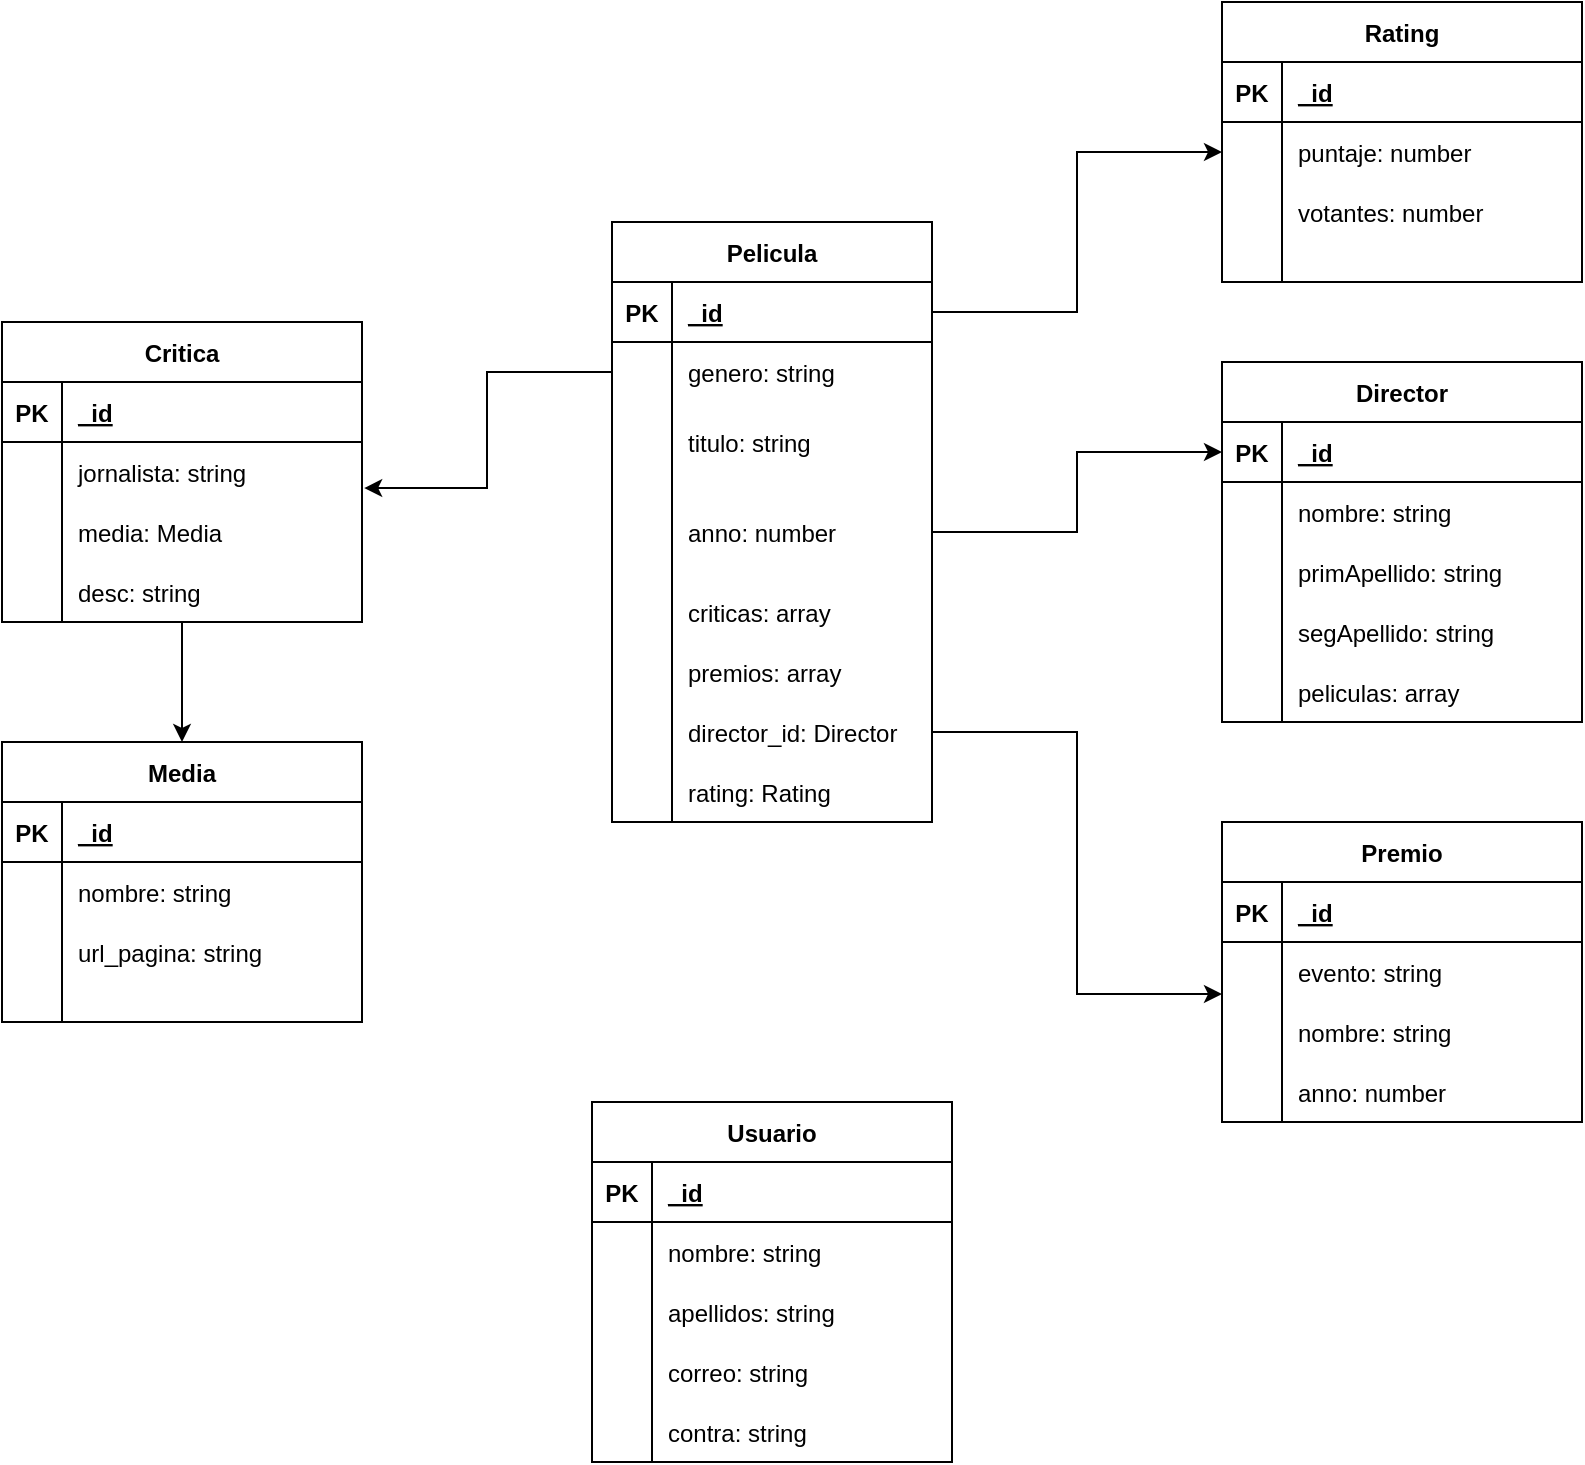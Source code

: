 <mxfile version="21.1.2" type="device">
  <diagram id="R2lEEEUBdFMjLlhIrx00" name="Page-1">
    <mxGraphModel dx="2140" dy="629" grid="1" gridSize="10" guides="1" tooltips="1" connect="1" arrows="1" fold="1" page="1" pageScale="1" pageWidth="850" pageHeight="1100" math="0" shadow="0" extFonts="Permanent Marker^https://fonts.googleapis.com/css?family=Permanent+Marker">
      <root>
        <mxCell id="0" />
        <mxCell id="1" parent="0" />
        <object label="Pelicula" id="AP4zmz3q6KJDuKp7zRCE-1">
          <mxCell style="shape=table;startSize=30;container=1;collapsible=1;childLayout=tableLayout;fixedRows=1;rowLines=0;fontStyle=1;align=center;resizeLast=1;" parent="1" vertex="1">
            <mxGeometry x="265" y="130" width="160" height="300" as="geometry" />
          </mxCell>
        </object>
        <mxCell id="AP4zmz3q6KJDuKp7zRCE-2" value="" style="shape=tableRow;horizontal=0;startSize=0;swimlaneHead=0;swimlaneBody=0;fillColor=none;collapsible=0;dropTarget=0;points=[[0,0.5],[1,0.5]];portConstraint=eastwest;top=0;left=0;right=0;bottom=1;" parent="AP4zmz3q6KJDuKp7zRCE-1" vertex="1">
          <mxGeometry y="30" width="160" height="30" as="geometry" />
        </mxCell>
        <mxCell id="AP4zmz3q6KJDuKp7zRCE-3" value="PK" style="shape=partialRectangle;connectable=0;fillColor=none;top=0;left=0;bottom=0;right=0;fontStyle=1;overflow=hidden;" parent="AP4zmz3q6KJDuKp7zRCE-2" vertex="1">
          <mxGeometry width="30" height="30" as="geometry">
            <mxRectangle width="30" height="30" as="alternateBounds" />
          </mxGeometry>
        </mxCell>
        <mxCell id="AP4zmz3q6KJDuKp7zRCE-4" value="_id" style="shape=partialRectangle;connectable=0;fillColor=none;top=0;left=0;bottom=0;right=0;align=left;spacingLeft=6;fontStyle=5;overflow=hidden;" parent="AP4zmz3q6KJDuKp7zRCE-2" vertex="1">
          <mxGeometry x="30" width="130" height="30" as="geometry">
            <mxRectangle width="130" height="30" as="alternateBounds" />
          </mxGeometry>
        </mxCell>
        <mxCell id="AP4zmz3q6KJDuKp7zRCE-5" value="" style="shape=tableRow;horizontal=0;startSize=0;swimlaneHead=0;swimlaneBody=0;fillColor=none;collapsible=0;dropTarget=0;points=[[0,0.5],[1,0.5]];portConstraint=eastwest;top=0;left=0;right=0;bottom=0;" parent="AP4zmz3q6KJDuKp7zRCE-1" vertex="1">
          <mxGeometry y="60" width="160" height="30" as="geometry" />
        </mxCell>
        <mxCell id="AP4zmz3q6KJDuKp7zRCE-6" value="" style="shape=partialRectangle;connectable=0;fillColor=none;top=0;left=0;bottom=0;right=0;editable=1;overflow=hidden;" parent="AP4zmz3q6KJDuKp7zRCE-5" vertex="1">
          <mxGeometry width="30" height="30" as="geometry">
            <mxRectangle width="30" height="30" as="alternateBounds" />
          </mxGeometry>
        </mxCell>
        <mxCell id="AP4zmz3q6KJDuKp7zRCE-7" value="genero: string" style="shape=partialRectangle;connectable=0;fillColor=none;top=0;left=0;bottom=0;right=0;align=left;spacingLeft=6;overflow=hidden;" parent="AP4zmz3q6KJDuKp7zRCE-5" vertex="1">
          <mxGeometry x="30" width="130" height="30" as="geometry">
            <mxRectangle width="130" height="30" as="alternateBounds" />
          </mxGeometry>
        </mxCell>
        <mxCell id="AP4zmz3q6KJDuKp7zRCE-8" value="" style="shape=tableRow;horizontal=0;startSize=0;swimlaneHead=0;swimlaneBody=0;fillColor=none;collapsible=0;dropTarget=0;points=[[0,0.5],[1,0.5]];portConstraint=eastwest;top=0;left=0;right=0;bottom=0;" parent="AP4zmz3q6KJDuKp7zRCE-1" vertex="1">
          <mxGeometry y="90" width="160" height="40" as="geometry" />
        </mxCell>
        <mxCell id="AP4zmz3q6KJDuKp7zRCE-9" value="" style="shape=partialRectangle;connectable=0;fillColor=none;top=0;left=0;bottom=0;right=0;editable=1;overflow=hidden;" parent="AP4zmz3q6KJDuKp7zRCE-8" vertex="1">
          <mxGeometry width="30" height="40" as="geometry">
            <mxRectangle width="30" height="40" as="alternateBounds" />
          </mxGeometry>
        </mxCell>
        <mxCell id="AP4zmz3q6KJDuKp7zRCE-10" value="titulo: string" style="shape=partialRectangle;connectable=0;fillColor=none;top=0;left=0;bottom=0;right=0;align=left;spacingLeft=6;overflow=hidden;" parent="AP4zmz3q6KJDuKp7zRCE-8" vertex="1">
          <mxGeometry x="30" width="130" height="40" as="geometry">
            <mxRectangle width="130" height="40" as="alternateBounds" />
          </mxGeometry>
        </mxCell>
        <mxCell id="AP4zmz3q6KJDuKp7zRCE-11" value="" style="shape=tableRow;horizontal=0;startSize=0;swimlaneHead=0;swimlaneBody=0;fillColor=none;collapsible=0;dropTarget=0;points=[[0,0.5],[1,0.5]];portConstraint=eastwest;top=0;left=0;right=0;bottom=0;" parent="AP4zmz3q6KJDuKp7zRCE-1" vertex="1">
          <mxGeometry y="130" width="160" height="50" as="geometry" />
        </mxCell>
        <mxCell id="AP4zmz3q6KJDuKp7zRCE-12" value="" style="shape=partialRectangle;connectable=0;fillColor=none;top=0;left=0;bottom=0;right=0;editable=1;overflow=hidden;" parent="AP4zmz3q6KJDuKp7zRCE-11" vertex="1">
          <mxGeometry width="30" height="50" as="geometry">
            <mxRectangle width="30" height="50" as="alternateBounds" />
          </mxGeometry>
        </mxCell>
        <mxCell id="AP4zmz3q6KJDuKp7zRCE-13" value="anno: number" style="shape=partialRectangle;connectable=0;fillColor=none;top=0;left=0;bottom=0;right=0;align=left;spacingLeft=6;overflow=hidden;" parent="AP4zmz3q6KJDuKp7zRCE-11" vertex="1">
          <mxGeometry x="30" width="130" height="50" as="geometry">
            <mxRectangle width="130" height="50" as="alternateBounds" />
          </mxGeometry>
        </mxCell>
        <mxCell id="AP4zmz3q6KJDuKp7zRCE-16" value="" style="shape=tableRow;horizontal=0;startSize=0;swimlaneHead=0;swimlaneBody=0;fillColor=none;collapsible=0;dropTarget=0;points=[[0,0.5],[1,0.5]];portConstraint=eastwest;top=0;left=0;right=0;bottom=0;" parent="AP4zmz3q6KJDuKp7zRCE-1" vertex="1">
          <mxGeometry y="180" width="160" height="30" as="geometry" />
        </mxCell>
        <mxCell id="AP4zmz3q6KJDuKp7zRCE-17" value="" style="shape=partialRectangle;connectable=0;fillColor=none;top=0;left=0;bottom=0;right=0;editable=1;overflow=hidden;" parent="AP4zmz3q6KJDuKp7zRCE-16" vertex="1">
          <mxGeometry width="30" height="30" as="geometry">
            <mxRectangle width="30" height="30" as="alternateBounds" />
          </mxGeometry>
        </mxCell>
        <mxCell id="AP4zmz3q6KJDuKp7zRCE-18" value="criticas: array" style="shape=partialRectangle;connectable=0;fillColor=none;top=0;left=0;bottom=0;right=0;align=left;spacingLeft=6;overflow=hidden;" parent="AP4zmz3q6KJDuKp7zRCE-16" vertex="1">
          <mxGeometry x="30" width="130" height="30" as="geometry">
            <mxRectangle width="130" height="30" as="alternateBounds" />
          </mxGeometry>
        </mxCell>
        <mxCell id="AP4zmz3q6KJDuKp7zRCE-55" value="" style="shape=tableRow;horizontal=0;startSize=0;swimlaneHead=0;swimlaneBody=0;fillColor=none;collapsible=0;dropTarget=0;points=[[0,0.5],[1,0.5]];portConstraint=eastwest;top=0;left=0;right=0;bottom=0;" parent="AP4zmz3q6KJDuKp7zRCE-1" vertex="1">
          <mxGeometry y="210" width="160" height="30" as="geometry" />
        </mxCell>
        <mxCell id="AP4zmz3q6KJDuKp7zRCE-56" value="" style="shape=partialRectangle;connectable=0;fillColor=none;top=0;left=0;bottom=0;right=0;editable=1;overflow=hidden;" parent="AP4zmz3q6KJDuKp7zRCE-55" vertex="1">
          <mxGeometry width="30" height="30" as="geometry">
            <mxRectangle width="30" height="30" as="alternateBounds" />
          </mxGeometry>
        </mxCell>
        <mxCell id="AP4zmz3q6KJDuKp7zRCE-57" value="premios: array" style="shape=partialRectangle;connectable=0;fillColor=none;top=0;left=0;bottom=0;right=0;align=left;spacingLeft=6;overflow=hidden;" parent="AP4zmz3q6KJDuKp7zRCE-55" vertex="1">
          <mxGeometry x="30" width="130" height="30" as="geometry">
            <mxRectangle width="130" height="30" as="alternateBounds" />
          </mxGeometry>
        </mxCell>
        <mxCell id="AP4zmz3q6KJDuKp7zRCE-19" value="" style="shape=tableRow;horizontal=0;startSize=0;swimlaneHead=0;swimlaneBody=0;fillColor=none;collapsible=0;dropTarget=0;points=[[0,0.5],[1,0.5]];portConstraint=eastwest;top=0;left=0;right=0;bottom=0;" parent="AP4zmz3q6KJDuKp7zRCE-1" vertex="1">
          <mxGeometry y="240" width="160" height="30" as="geometry" />
        </mxCell>
        <mxCell id="AP4zmz3q6KJDuKp7zRCE-20" value="" style="shape=partialRectangle;connectable=0;fillColor=none;top=0;left=0;bottom=0;right=0;editable=1;overflow=hidden;" parent="AP4zmz3q6KJDuKp7zRCE-19" vertex="1">
          <mxGeometry width="30" height="30" as="geometry">
            <mxRectangle width="30" height="30" as="alternateBounds" />
          </mxGeometry>
        </mxCell>
        <mxCell id="AP4zmz3q6KJDuKp7zRCE-21" value="director_id: Director" style="shape=partialRectangle;connectable=0;fillColor=none;top=0;left=0;bottom=0;right=0;align=left;spacingLeft=6;overflow=hidden;" parent="AP4zmz3q6KJDuKp7zRCE-19" vertex="1">
          <mxGeometry x="30" width="130" height="30" as="geometry">
            <mxRectangle width="130" height="30" as="alternateBounds" />
          </mxGeometry>
        </mxCell>
        <mxCell id="AP4zmz3q6KJDuKp7zRCE-22" value="" style="shape=tableRow;horizontal=0;startSize=0;swimlaneHead=0;swimlaneBody=0;fillColor=none;collapsible=0;dropTarget=0;points=[[0,0.5],[1,0.5]];portConstraint=eastwest;top=0;left=0;right=0;bottom=0;" parent="AP4zmz3q6KJDuKp7zRCE-1" vertex="1">
          <mxGeometry y="270" width="160" height="30" as="geometry" />
        </mxCell>
        <mxCell id="AP4zmz3q6KJDuKp7zRCE-23" value="" style="shape=partialRectangle;connectable=0;fillColor=none;top=0;left=0;bottom=0;right=0;editable=1;overflow=hidden;" parent="AP4zmz3q6KJDuKp7zRCE-22" vertex="1">
          <mxGeometry width="30" height="30" as="geometry">
            <mxRectangle width="30" height="30" as="alternateBounds" />
          </mxGeometry>
        </mxCell>
        <mxCell id="AP4zmz3q6KJDuKp7zRCE-24" value="rating: Rating" style="shape=partialRectangle;connectable=0;fillColor=none;top=0;left=0;bottom=0;right=0;align=left;spacingLeft=6;overflow=hidden;" parent="AP4zmz3q6KJDuKp7zRCE-22" vertex="1">
          <mxGeometry x="30" width="130" height="30" as="geometry">
            <mxRectangle width="130" height="30" as="alternateBounds" />
          </mxGeometry>
        </mxCell>
        <mxCell id="AP4zmz3q6KJDuKp7zRCE-25" value="Director" style="shape=table;startSize=30;container=1;collapsible=1;childLayout=tableLayout;fixedRows=1;rowLines=0;fontStyle=1;align=center;resizeLast=1;" parent="1" vertex="1">
          <mxGeometry x="570" y="200" width="180" height="180" as="geometry" />
        </mxCell>
        <mxCell id="AP4zmz3q6KJDuKp7zRCE-26" value="" style="shape=tableRow;horizontal=0;startSize=0;swimlaneHead=0;swimlaneBody=0;fillColor=none;collapsible=0;dropTarget=0;points=[[0,0.5],[1,0.5]];portConstraint=eastwest;top=0;left=0;right=0;bottom=1;" parent="AP4zmz3q6KJDuKp7zRCE-25" vertex="1">
          <mxGeometry y="30" width="180" height="30" as="geometry" />
        </mxCell>
        <mxCell id="AP4zmz3q6KJDuKp7zRCE-27" value="PK" style="shape=partialRectangle;connectable=0;fillColor=none;top=0;left=0;bottom=0;right=0;fontStyle=1;overflow=hidden;" parent="AP4zmz3q6KJDuKp7zRCE-26" vertex="1">
          <mxGeometry width="30" height="30" as="geometry">
            <mxRectangle width="30" height="30" as="alternateBounds" />
          </mxGeometry>
        </mxCell>
        <mxCell id="AP4zmz3q6KJDuKp7zRCE-28" value="_id" style="shape=partialRectangle;connectable=0;fillColor=none;top=0;left=0;bottom=0;right=0;align=left;spacingLeft=6;fontStyle=5;overflow=hidden;" parent="AP4zmz3q6KJDuKp7zRCE-26" vertex="1">
          <mxGeometry x="30" width="150" height="30" as="geometry">
            <mxRectangle width="150" height="30" as="alternateBounds" />
          </mxGeometry>
        </mxCell>
        <mxCell id="AP4zmz3q6KJDuKp7zRCE-29" value="" style="shape=tableRow;horizontal=0;startSize=0;swimlaneHead=0;swimlaneBody=0;fillColor=none;collapsible=0;dropTarget=0;points=[[0,0.5],[1,0.5]];portConstraint=eastwest;top=0;left=0;right=0;bottom=0;" parent="AP4zmz3q6KJDuKp7zRCE-25" vertex="1">
          <mxGeometry y="60" width="180" height="30" as="geometry" />
        </mxCell>
        <mxCell id="AP4zmz3q6KJDuKp7zRCE-30" value="" style="shape=partialRectangle;connectable=0;fillColor=none;top=0;left=0;bottom=0;right=0;editable=1;overflow=hidden;" parent="AP4zmz3q6KJDuKp7zRCE-29" vertex="1">
          <mxGeometry width="30" height="30" as="geometry">
            <mxRectangle width="30" height="30" as="alternateBounds" />
          </mxGeometry>
        </mxCell>
        <mxCell id="AP4zmz3q6KJDuKp7zRCE-31" value="nombre: string" style="shape=partialRectangle;connectable=0;fillColor=none;top=0;left=0;bottom=0;right=0;align=left;spacingLeft=6;overflow=hidden;" parent="AP4zmz3q6KJDuKp7zRCE-29" vertex="1">
          <mxGeometry x="30" width="150" height="30" as="geometry">
            <mxRectangle width="150" height="30" as="alternateBounds" />
          </mxGeometry>
        </mxCell>
        <mxCell id="AP4zmz3q6KJDuKp7zRCE-32" value="" style="shape=tableRow;horizontal=0;startSize=0;swimlaneHead=0;swimlaneBody=0;fillColor=none;collapsible=0;dropTarget=0;points=[[0,0.5],[1,0.5]];portConstraint=eastwest;top=0;left=0;right=0;bottom=0;" parent="AP4zmz3q6KJDuKp7zRCE-25" vertex="1">
          <mxGeometry y="90" width="180" height="30" as="geometry" />
        </mxCell>
        <mxCell id="AP4zmz3q6KJDuKp7zRCE-33" value="" style="shape=partialRectangle;connectable=0;fillColor=none;top=0;left=0;bottom=0;right=0;editable=1;overflow=hidden;" parent="AP4zmz3q6KJDuKp7zRCE-32" vertex="1">
          <mxGeometry width="30" height="30" as="geometry">
            <mxRectangle width="30" height="30" as="alternateBounds" />
          </mxGeometry>
        </mxCell>
        <mxCell id="AP4zmz3q6KJDuKp7zRCE-34" value="primApellido: string" style="shape=partialRectangle;connectable=0;fillColor=none;top=0;left=0;bottom=0;right=0;align=left;spacingLeft=6;overflow=hidden;" parent="AP4zmz3q6KJDuKp7zRCE-32" vertex="1">
          <mxGeometry x="30" width="150" height="30" as="geometry">
            <mxRectangle width="150" height="30" as="alternateBounds" />
          </mxGeometry>
        </mxCell>
        <mxCell id="AP4zmz3q6KJDuKp7zRCE-35" value="" style="shape=tableRow;horizontal=0;startSize=0;swimlaneHead=0;swimlaneBody=0;fillColor=none;collapsible=0;dropTarget=0;points=[[0,0.5],[1,0.5]];portConstraint=eastwest;top=0;left=0;right=0;bottom=0;" parent="AP4zmz3q6KJDuKp7zRCE-25" vertex="1">
          <mxGeometry y="120" width="180" height="30" as="geometry" />
        </mxCell>
        <mxCell id="AP4zmz3q6KJDuKp7zRCE-36" value="" style="shape=partialRectangle;connectable=0;fillColor=none;top=0;left=0;bottom=0;right=0;editable=1;overflow=hidden;" parent="AP4zmz3q6KJDuKp7zRCE-35" vertex="1">
          <mxGeometry width="30" height="30" as="geometry">
            <mxRectangle width="30" height="30" as="alternateBounds" />
          </mxGeometry>
        </mxCell>
        <mxCell id="AP4zmz3q6KJDuKp7zRCE-37" value="segApellido: string" style="shape=partialRectangle;connectable=0;fillColor=none;top=0;left=0;bottom=0;right=0;align=left;spacingLeft=6;overflow=hidden;" parent="AP4zmz3q6KJDuKp7zRCE-35" vertex="1">
          <mxGeometry x="30" width="150" height="30" as="geometry">
            <mxRectangle width="150" height="30" as="alternateBounds" />
          </mxGeometry>
        </mxCell>
        <mxCell id="AP4zmz3q6KJDuKp7zRCE-38" value="" style="shape=tableRow;horizontal=0;startSize=0;swimlaneHead=0;swimlaneBody=0;fillColor=none;collapsible=0;dropTarget=0;points=[[0,0.5],[1,0.5]];portConstraint=eastwest;top=0;left=0;right=0;bottom=0;" parent="AP4zmz3q6KJDuKp7zRCE-25" vertex="1">
          <mxGeometry y="150" width="180" height="30" as="geometry" />
        </mxCell>
        <mxCell id="AP4zmz3q6KJDuKp7zRCE-39" value="" style="shape=partialRectangle;connectable=0;fillColor=none;top=0;left=0;bottom=0;right=0;editable=1;overflow=hidden;" parent="AP4zmz3q6KJDuKp7zRCE-38" vertex="1">
          <mxGeometry width="30" height="30" as="geometry">
            <mxRectangle width="30" height="30" as="alternateBounds" />
          </mxGeometry>
        </mxCell>
        <mxCell id="AP4zmz3q6KJDuKp7zRCE-40" value="peliculas: array" style="shape=partialRectangle;connectable=0;fillColor=none;top=0;left=0;bottom=0;right=0;align=left;spacingLeft=6;overflow=hidden;" parent="AP4zmz3q6KJDuKp7zRCE-38" vertex="1">
          <mxGeometry x="30" width="150" height="30" as="geometry">
            <mxRectangle width="150" height="30" as="alternateBounds" />
          </mxGeometry>
        </mxCell>
        <mxCell id="AP4zmz3q6KJDuKp7zRCE-42" value="Premio" style="shape=table;startSize=30;container=1;collapsible=1;childLayout=tableLayout;fixedRows=1;rowLines=0;fontStyle=1;align=center;resizeLast=1;" parent="1" vertex="1">
          <mxGeometry x="570" y="430" width="180" height="150" as="geometry" />
        </mxCell>
        <mxCell id="AP4zmz3q6KJDuKp7zRCE-43" value="" style="shape=tableRow;horizontal=0;startSize=0;swimlaneHead=0;swimlaneBody=0;fillColor=none;collapsible=0;dropTarget=0;points=[[0,0.5],[1,0.5]];portConstraint=eastwest;top=0;left=0;right=0;bottom=1;" parent="AP4zmz3q6KJDuKp7zRCE-42" vertex="1">
          <mxGeometry y="30" width="180" height="30" as="geometry" />
        </mxCell>
        <mxCell id="AP4zmz3q6KJDuKp7zRCE-44" value="PK" style="shape=partialRectangle;connectable=0;fillColor=none;top=0;left=0;bottom=0;right=0;fontStyle=1;overflow=hidden;" parent="AP4zmz3q6KJDuKp7zRCE-43" vertex="1">
          <mxGeometry width="30" height="30" as="geometry">
            <mxRectangle width="30" height="30" as="alternateBounds" />
          </mxGeometry>
        </mxCell>
        <mxCell id="AP4zmz3q6KJDuKp7zRCE-45" value="_id" style="shape=partialRectangle;connectable=0;fillColor=none;top=0;left=0;bottom=0;right=0;align=left;spacingLeft=6;fontStyle=5;overflow=hidden;" parent="AP4zmz3q6KJDuKp7zRCE-43" vertex="1">
          <mxGeometry x="30" width="150" height="30" as="geometry">
            <mxRectangle width="150" height="30" as="alternateBounds" />
          </mxGeometry>
        </mxCell>
        <mxCell id="AP4zmz3q6KJDuKp7zRCE-46" value="" style="shape=tableRow;horizontal=0;startSize=0;swimlaneHead=0;swimlaneBody=0;fillColor=none;collapsible=0;dropTarget=0;points=[[0,0.5],[1,0.5]];portConstraint=eastwest;top=0;left=0;right=0;bottom=0;" parent="AP4zmz3q6KJDuKp7zRCE-42" vertex="1">
          <mxGeometry y="60" width="180" height="30" as="geometry" />
        </mxCell>
        <mxCell id="AP4zmz3q6KJDuKp7zRCE-47" value="" style="shape=partialRectangle;connectable=0;fillColor=none;top=0;left=0;bottom=0;right=0;editable=1;overflow=hidden;" parent="AP4zmz3q6KJDuKp7zRCE-46" vertex="1">
          <mxGeometry width="30" height="30" as="geometry">
            <mxRectangle width="30" height="30" as="alternateBounds" />
          </mxGeometry>
        </mxCell>
        <mxCell id="AP4zmz3q6KJDuKp7zRCE-48" value="evento: string" style="shape=partialRectangle;connectable=0;fillColor=none;top=0;left=0;bottom=0;right=0;align=left;spacingLeft=6;overflow=hidden;" parent="AP4zmz3q6KJDuKp7zRCE-46" vertex="1">
          <mxGeometry x="30" width="150" height="30" as="geometry">
            <mxRectangle width="150" height="30" as="alternateBounds" />
          </mxGeometry>
        </mxCell>
        <mxCell id="AP4zmz3q6KJDuKp7zRCE-49" value="" style="shape=tableRow;horizontal=0;startSize=0;swimlaneHead=0;swimlaneBody=0;fillColor=none;collapsible=0;dropTarget=0;points=[[0,0.5],[1,0.5]];portConstraint=eastwest;top=0;left=0;right=0;bottom=0;" parent="AP4zmz3q6KJDuKp7zRCE-42" vertex="1">
          <mxGeometry y="90" width="180" height="30" as="geometry" />
        </mxCell>
        <mxCell id="AP4zmz3q6KJDuKp7zRCE-50" value="" style="shape=partialRectangle;connectable=0;fillColor=none;top=0;left=0;bottom=0;right=0;editable=1;overflow=hidden;" parent="AP4zmz3q6KJDuKp7zRCE-49" vertex="1">
          <mxGeometry width="30" height="30" as="geometry">
            <mxRectangle width="30" height="30" as="alternateBounds" />
          </mxGeometry>
        </mxCell>
        <mxCell id="AP4zmz3q6KJDuKp7zRCE-51" value="nombre: string" style="shape=partialRectangle;connectable=0;fillColor=none;top=0;left=0;bottom=0;right=0;align=left;spacingLeft=6;overflow=hidden;" parent="AP4zmz3q6KJDuKp7zRCE-49" vertex="1">
          <mxGeometry x="30" width="150" height="30" as="geometry">
            <mxRectangle width="150" height="30" as="alternateBounds" />
          </mxGeometry>
        </mxCell>
        <mxCell id="AP4zmz3q6KJDuKp7zRCE-52" value="" style="shape=tableRow;horizontal=0;startSize=0;swimlaneHead=0;swimlaneBody=0;fillColor=none;collapsible=0;dropTarget=0;points=[[0,0.5],[1,0.5]];portConstraint=eastwest;top=0;left=0;right=0;bottom=0;" parent="AP4zmz3q6KJDuKp7zRCE-42" vertex="1">
          <mxGeometry y="120" width="180" height="30" as="geometry" />
        </mxCell>
        <mxCell id="AP4zmz3q6KJDuKp7zRCE-53" value="" style="shape=partialRectangle;connectable=0;fillColor=none;top=0;left=0;bottom=0;right=0;editable=1;overflow=hidden;" parent="AP4zmz3q6KJDuKp7zRCE-52" vertex="1">
          <mxGeometry width="30" height="30" as="geometry">
            <mxRectangle width="30" height="30" as="alternateBounds" />
          </mxGeometry>
        </mxCell>
        <mxCell id="AP4zmz3q6KJDuKp7zRCE-54" value="anno: number" style="shape=partialRectangle;connectable=0;fillColor=none;top=0;left=0;bottom=0;right=0;align=left;spacingLeft=6;overflow=hidden;" parent="AP4zmz3q6KJDuKp7zRCE-52" vertex="1">
          <mxGeometry x="30" width="150" height="30" as="geometry">
            <mxRectangle width="150" height="30" as="alternateBounds" />
          </mxGeometry>
        </mxCell>
        <mxCell id="AP4zmz3q6KJDuKp7zRCE-58" value="Rating" style="shape=table;startSize=30;container=1;collapsible=1;childLayout=tableLayout;fixedRows=1;rowLines=0;fontStyle=1;align=center;resizeLast=1;" parent="1" vertex="1">
          <mxGeometry x="570" y="20" width="180" height="140" as="geometry" />
        </mxCell>
        <mxCell id="AP4zmz3q6KJDuKp7zRCE-59" value="" style="shape=tableRow;horizontal=0;startSize=0;swimlaneHead=0;swimlaneBody=0;fillColor=none;collapsible=0;dropTarget=0;points=[[0,0.5],[1,0.5]];portConstraint=eastwest;top=0;left=0;right=0;bottom=1;" parent="AP4zmz3q6KJDuKp7zRCE-58" vertex="1">
          <mxGeometry y="30" width="180" height="30" as="geometry" />
        </mxCell>
        <mxCell id="AP4zmz3q6KJDuKp7zRCE-60" value="PK" style="shape=partialRectangle;connectable=0;fillColor=none;top=0;left=0;bottom=0;right=0;fontStyle=1;overflow=hidden;" parent="AP4zmz3q6KJDuKp7zRCE-59" vertex="1">
          <mxGeometry width="30" height="30" as="geometry">
            <mxRectangle width="30" height="30" as="alternateBounds" />
          </mxGeometry>
        </mxCell>
        <mxCell id="AP4zmz3q6KJDuKp7zRCE-61" value="_id" style="shape=partialRectangle;connectable=0;fillColor=none;top=0;left=0;bottom=0;right=0;align=left;spacingLeft=6;fontStyle=5;overflow=hidden;" parent="AP4zmz3q6KJDuKp7zRCE-59" vertex="1">
          <mxGeometry x="30" width="150" height="30" as="geometry">
            <mxRectangle width="150" height="30" as="alternateBounds" />
          </mxGeometry>
        </mxCell>
        <mxCell id="AP4zmz3q6KJDuKp7zRCE-62" value="" style="shape=tableRow;horizontal=0;startSize=0;swimlaneHead=0;swimlaneBody=0;fillColor=none;collapsible=0;dropTarget=0;points=[[0,0.5],[1,0.5]];portConstraint=eastwest;top=0;left=0;right=0;bottom=0;" parent="AP4zmz3q6KJDuKp7zRCE-58" vertex="1">
          <mxGeometry y="60" width="180" height="30" as="geometry" />
        </mxCell>
        <mxCell id="AP4zmz3q6KJDuKp7zRCE-63" value="" style="shape=partialRectangle;connectable=0;fillColor=none;top=0;left=0;bottom=0;right=0;editable=1;overflow=hidden;" parent="AP4zmz3q6KJDuKp7zRCE-62" vertex="1">
          <mxGeometry width="30" height="30" as="geometry">
            <mxRectangle width="30" height="30" as="alternateBounds" />
          </mxGeometry>
        </mxCell>
        <mxCell id="AP4zmz3q6KJDuKp7zRCE-64" value="puntaje: number" style="shape=partialRectangle;connectable=0;fillColor=none;top=0;left=0;bottom=0;right=0;align=left;spacingLeft=6;overflow=hidden;" parent="AP4zmz3q6KJDuKp7zRCE-62" vertex="1">
          <mxGeometry x="30" width="150" height="30" as="geometry">
            <mxRectangle width="150" height="30" as="alternateBounds" />
          </mxGeometry>
        </mxCell>
        <mxCell id="AP4zmz3q6KJDuKp7zRCE-65" value="" style="shape=tableRow;horizontal=0;startSize=0;swimlaneHead=0;swimlaneBody=0;fillColor=none;collapsible=0;dropTarget=0;points=[[0,0.5],[1,0.5]];portConstraint=eastwest;top=0;left=0;right=0;bottom=0;" parent="AP4zmz3q6KJDuKp7zRCE-58" vertex="1">
          <mxGeometry y="90" width="180" height="30" as="geometry" />
        </mxCell>
        <mxCell id="AP4zmz3q6KJDuKp7zRCE-66" value="" style="shape=partialRectangle;connectable=0;fillColor=none;top=0;left=0;bottom=0;right=0;editable=1;overflow=hidden;" parent="AP4zmz3q6KJDuKp7zRCE-65" vertex="1">
          <mxGeometry width="30" height="30" as="geometry">
            <mxRectangle width="30" height="30" as="alternateBounds" />
          </mxGeometry>
        </mxCell>
        <mxCell id="AP4zmz3q6KJDuKp7zRCE-67" value="votantes: number" style="shape=partialRectangle;connectable=0;fillColor=none;top=0;left=0;bottom=0;right=0;align=left;spacingLeft=6;overflow=hidden;" parent="AP4zmz3q6KJDuKp7zRCE-65" vertex="1">
          <mxGeometry x="30" width="150" height="30" as="geometry">
            <mxRectangle width="150" height="30" as="alternateBounds" />
          </mxGeometry>
        </mxCell>
        <mxCell id="AP4zmz3q6KJDuKp7zRCE-68" value="" style="shape=tableRow;horizontal=0;startSize=0;swimlaneHead=0;swimlaneBody=0;fillColor=none;collapsible=0;dropTarget=0;points=[[0,0.5],[1,0.5]];portConstraint=eastwest;top=0;left=0;right=0;bottom=0;" parent="AP4zmz3q6KJDuKp7zRCE-58" vertex="1">
          <mxGeometry y="120" width="180" height="20" as="geometry" />
        </mxCell>
        <mxCell id="AP4zmz3q6KJDuKp7zRCE-69" value="" style="shape=partialRectangle;connectable=0;fillColor=none;top=0;left=0;bottom=0;right=0;editable=1;overflow=hidden;" parent="AP4zmz3q6KJDuKp7zRCE-68" vertex="1">
          <mxGeometry width="30" height="20" as="geometry">
            <mxRectangle width="30" height="20" as="alternateBounds" />
          </mxGeometry>
        </mxCell>
        <mxCell id="AP4zmz3q6KJDuKp7zRCE-70" value="" style="shape=partialRectangle;connectable=0;fillColor=none;top=0;left=0;bottom=0;right=0;align=left;spacingLeft=6;overflow=hidden;" parent="AP4zmz3q6KJDuKp7zRCE-68" vertex="1">
          <mxGeometry x="30" width="150" height="20" as="geometry">
            <mxRectangle width="150" height="20" as="alternateBounds" />
          </mxGeometry>
        </mxCell>
        <mxCell id="AP4zmz3q6KJDuKp7zRCE-117" style="edgeStyle=orthogonalEdgeStyle;rounded=0;orthogonalLoop=1;jettySize=auto;html=1;entryX=0.5;entryY=0;entryDx=0;entryDy=0;" parent="1" source="AP4zmz3q6KJDuKp7zRCE-71" target="AP4zmz3q6KJDuKp7zRCE-84" edge="1">
          <mxGeometry relative="1" as="geometry" />
        </mxCell>
        <mxCell id="AP4zmz3q6KJDuKp7zRCE-71" value="Critica" style="shape=table;startSize=30;container=1;collapsible=1;childLayout=tableLayout;fixedRows=1;rowLines=0;fontStyle=1;align=center;resizeLast=1;" parent="1" vertex="1">
          <mxGeometry x="-40" y="180" width="180" height="150" as="geometry" />
        </mxCell>
        <mxCell id="AP4zmz3q6KJDuKp7zRCE-72" value="" style="shape=tableRow;horizontal=0;startSize=0;swimlaneHead=0;swimlaneBody=0;fillColor=none;collapsible=0;dropTarget=0;points=[[0,0.5],[1,0.5]];portConstraint=eastwest;top=0;left=0;right=0;bottom=1;" parent="AP4zmz3q6KJDuKp7zRCE-71" vertex="1">
          <mxGeometry y="30" width="180" height="30" as="geometry" />
        </mxCell>
        <mxCell id="AP4zmz3q6KJDuKp7zRCE-73" value="PK" style="shape=partialRectangle;connectable=0;fillColor=none;top=0;left=0;bottom=0;right=0;fontStyle=1;overflow=hidden;" parent="AP4zmz3q6KJDuKp7zRCE-72" vertex="1">
          <mxGeometry width="30" height="30" as="geometry">
            <mxRectangle width="30" height="30" as="alternateBounds" />
          </mxGeometry>
        </mxCell>
        <mxCell id="AP4zmz3q6KJDuKp7zRCE-74" value="_id" style="shape=partialRectangle;connectable=0;fillColor=none;top=0;left=0;bottom=0;right=0;align=left;spacingLeft=6;fontStyle=5;overflow=hidden;" parent="AP4zmz3q6KJDuKp7zRCE-72" vertex="1">
          <mxGeometry x="30" width="150" height="30" as="geometry">
            <mxRectangle width="150" height="30" as="alternateBounds" />
          </mxGeometry>
        </mxCell>
        <mxCell id="AP4zmz3q6KJDuKp7zRCE-75" value="" style="shape=tableRow;horizontal=0;startSize=0;swimlaneHead=0;swimlaneBody=0;fillColor=none;collapsible=0;dropTarget=0;points=[[0,0.5],[1,0.5]];portConstraint=eastwest;top=0;left=0;right=0;bottom=0;" parent="AP4zmz3q6KJDuKp7zRCE-71" vertex="1">
          <mxGeometry y="60" width="180" height="30" as="geometry" />
        </mxCell>
        <mxCell id="AP4zmz3q6KJDuKp7zRCE-76" value="" style="shape=partialRectangle;connectable=0;fillColor=none;top=0;left=0;bottom=0;right=0;editable=1;overflow=hidden;" parent="AP4zmz3q6KJDuKp7zRCE-75" vertex="1">
          <mxGeometry width="30" height="30" as="geometry">
            <mxRectangle width="30" height="30" as="alternateBounds" />
          </mxGeometry>
        </mxCell>
        <mxCell id="AP4zmz3q6KJDuKp7zRCE-77" value="jornalista: string" style="shape=partialRectangle;connectable=0;fillColor=none;top=0;left=0;bottom=0;right=0;align=left;spacingLeft=6;overflow=hidden;" parent="AP4zmz3q6KJDuKp7zRCE-75" vertex="1">
          <mxGeometry x="30" width="150" height="30" as="geometry">
            <mxRectangle width="150" height="30" as="alternateBounds" />
          </mxGeometry>
        </mxCell>
        <mxCell id="AP4zmz3q6KJDuKp7zRCE-78" value="" style="shape=tableRow;horizontal=0;startSize=0;swimlaneHead=0;swimlaneBody=0;fillColor=none;collapsible=0;dropTarget=0;points=[[0,0.5],[1,0.5]];portConstraint=eastwest;top=0;left=0;right=0;bottom=0;" parent="AP4zmz3q6KJDuKp7zRCE-71" vertex="1">
          <mxGeometry y="90" width="180" height="30" as="geometry" />
        </mxCell>
        <mxCell id="AP4zmz3q6KJDuKp7zRCE-79" value="" style="shape=partialRectangle;connectable=0;fillColor=none;top=0;left=0;bottom=0;right=0;editable=1;overflow=hidden;" parent="AP4zmz3q6KJDuKp7zRCE-78" vertex="1">
          <mxGeometry width="30" height="30" as="geometry">
            <mxRectangle width="30" height="30" as="alternateBounds" />
          </mxGeometry>
        </mxCell>
        <mxCell id="AP4zmz3q6KJDuKp7zRCE-80" value="media: Media" style="shape=partialRectangle;connectable=0;fillColor=none;top=0;left=0;bottom=0;right=0;align=left;spacingLeft=6;overflow=hidden;" parent="AP4zmz3q6KJDuKp7zRCE-78" vertex="1">
          <mxGeometry x="30" width="150" height="30" as="geometry">
            <mxRectangle width="150" height="30" as="alternateBounds" />
          </mxGeometry>
        </mxCell>
        <mxCell id="AP4zmz3q6KJDuKp7zRCE-81" value="" style="shape=tableRow;horizontal=0;startSize=0;swimlaneHead=0;swimlaneBody=0;fillColor=none;collapsible=0;dropTarget=0;points=[[0,0.5],[1,0.5]];portConstraint=eastwest;top=0;left=0;right=0;bottom=0;" parent="AP4zmz3q6KJDuKp7zRCE-71" vertex="1">
          <mxGeometry y="120" width="180" height="30" as="geometry" />
        </mxCell>
        <mxCell id="AP4zmz3q6KJDuKp7zRCE-82" value="" style="shape=partialRectangle;connectable=0;fillColor=none;top=0;left=0;bottom=0;right=0;editable=1;overflow=hidden;" parent="AP4zmz3q6KJDuKp7zRCE-81" vertex="1">
          <mxGeometry width="30" height="30" as="geometry">
            <mxRectangle width="30" height="30" as="alternateBounds" />
          </mxGeometry>
        </mxCell>
        <mxCell id="AP4zmz3q6KJDuKp7zRCE-83" value="desc: string" style="shape=partialRectangle;connectable=0;fillColor=none;top=0;left=0;bottom=0;right=0;align=left;spacingLeft=6;overflow=hidden;" parent="AP4zmz3q6KJDuKp7zRCE-81" vertex="1">
          <mxGeometry x="30" width="150" height="30" as="geometry">
            <mxRectangle width="150" height="30" as="alternateBounds" />
          </mxGeometry>
        </mxCell>
        <mxCell id="AP4zmz3q6KJDuKp7zRCE-84" value="Media" style="shape=table;startSize=30;container=1;collapsible=1;childLayout=tableLayout;fixedRows=1;rowLines=0;fontStyle=1;align=center;resizeLast=1;" parent="1" vertex="1">
          <mxGeometry x="-40" y="390" width="180" height="140" as="geometry" />
        </mxCell>
        <mxCell id="AP4zmz3q6KJDuKp7zRCE-85" value="" style="shape=tableRow;horizontal=0;startSize=0;swimlaneHead=0;swimlaneBody=0;fillColor=none;collapsible=0;dropTarget=0;points=[[0,0.5],[1,0.5]];portConstraint=eastwest;top=0;left=0;right=0;bottom=1;" parent="AP4zmz3q6KJDuKp7zRCE-84" vertex="1">
          <mxGeometry y="30" width="180" height="30" as="geometry" />
        </mxCell>
        <mxCell id="AP4zmz3q6KJDuKp7zRCE-86" value="PK" style="shape=partialRectangle;connectable=0;fillColor=none;top=0;left=0;bottom=0;right=0;fontStyle=1;overflow=hidden;" parent="AP4zmz3q6KJDuKp7zRCE-85" vertex="1">
          <mxGeometry width="30" height="30" as="geometry">
            <mxRectangle width="30" height="30" as="alternateBounds" />
          </mxGeometry>
        </mxCell>
        <mxCell id="AP4zmz3q6KJDuKp7zRCE-87" value="_id" style="shape=partialRectangle;connectable=0;fillColor=none;top=0;left=0;bottom=0;right=0;align=left;spacingLeft=6;fontStyle=5;overflow=hidden;" parent="AP4zmz3q6KJDuKp7zRCE-85" vertex="1">
          <mxGeometry x="30" width="150" height="30" as="geometry">
            <mxRectangle width="150" height="30" as="alternateBounds" />
          </mxGeometry>
        </mxCell>
        <mxCell id="AP4zmz3q6KJDuKp7zRCE-88" value="" style="shape=tableRow;horizontal=0;startSize=0;swimlaneHead=0;swimlaneBody=0;fillColor=none;collapsible=0;dropTarget=0;points=[[0,0.5],[1,0.5]];portConstraint=eastwest;top=0;left=0;right=0;bottom=0;" parent="AP4zmz3q6KJDuKp7zRCE-84" vertex="1">
          <mxGeometry y="60" width="180" height="30" as="geometry" />
        </mxCell>
        <mxCell id="AP4zmz3q6KJDuKp7zRCE-89" value="" style="shape=partialRectangle;connectable=0;fillColor=none;top=0;left=0;bottom=0;right=0;editable=1;overflow=hidden;" parent="AP4zmz3q6KJDuKp7zRCE-88" vertex="1">
          <mxGeometry width="30" height="30" as="geometry">
            <mxRectangle width="30" height="30" as="alternateBounds" />
          </mxGeometry>
        </mxCell>
        <mxCell id="AP4zmz3q6KJDuKp7zRCE-90" value="nombre: string" style="shape=partialRectangle;connectable=0;fillColor=none;top=0;left=0;bottom=0;right=0;align=left;spacingLeft=6;overflow=hidden;" parent="AP4zmz3q6KJDuKp7zRCE-88" vertex="1">
          <mxGeometry x="30" width="150" height="30" as="geometry">
            <mxRectangle width="150" height="30" as="alternateBounds" />
          </mxGeometry>
        </mxCell>
        <mxCell id="AP4zmz3q6KJDuKp7zRCE-91" value="" style="shape=tableRow;horizontal=0;startSize=0;swimlaneHead=0;swimlaneBody=0;fillColor=none;collapsible=0;dropTarget=0;points=[[0,0.5],[1,0.5]];portConstraint=eastwest;top=0;left=0;right=0;bottom=0;" parent="AP4zmz3q6KJDuKp7zRCE-84" vertex="1">
          <mxGeometry y="90" width="180" height="30" as="geometry" />
        </mxCell>
        <mxCell id="AP4zmz3q6KJDuKp7zRCE-92" value="" style="shape=partialRectangle;connectable=0;fillColor=none;top=0;left=0;bottom=0;right=0;editable=1;overflow=hidden;" parent="AP4zmz3q6KJDuKp7zRCE-91" vertex="1">
          <mxGeometry width="30" height="30" as="geometry">
            <mxRectangle width="30" height="30" as="alternateBounds" />
          </mxGeometry>
        </mxCell>
        <mxCell id="AP4zmz3q6KJDuKp7zRCE-93" value="url_pagina: string" style="shape=partialRectangle;connectable=0;fillColor=none;top=0;left=0;bottom=0;right=0;align=left;spacingLeft=6;overflow=hidden;" parent="AP4zmz3q6KJDuKp7zRCE-91" vertex="1">
          <mxGeometry x="30" width="150" height="30" as="geometry">
            <mxRectangle width="150" height="30" as="alternateBounds" />
          </mxGeometry>
        </mxCell>
        <mxCell id="AP4zmz3q6KJDuKp7zRCE-94" value="" style="shape=tableRow;horizontal=0;startSize=0;swimlaneHead=0;swimlaneBody=0;fillColor=none;collapsible=0;dropTarget=0;points=[[0,0.5],[1,0.5]];portConstraint=eastwest;top=0;left=0;right=0;bottom=0;" parent="AP4zmz3q6KJDuKp7zRCE-84" vertex="1">
          <mxGeometry y="120" width="180" height="20" as="geometry" />
        </mxCell>
        <mxCell id="AP4zmz3q6KJDuKp7zRCE-95" value="" style="shape=partialRectangle;connectable=0;fillColor=none;top=0;left=0;bottom=0;right=0;editable=1;overflow=hidden;" parent="AP4zmz3q6KJDuKp7zRCE-94" vertex="1">
          <mxGeometry width="30" height="20" as="geometry">
            <mxRectangle width="30" height="20" as="alternateBounds" />
          </mxGeometry>
        </mxCell>
        <mxCell id="AP4zmz3q6KJDuKp7zRCE-96" value="" style="shape=partialRectangle;connectable=0;fillColor=none;top=0;left=0;bottom=0;right=0;align=left;spacingLeft=6;overflow=hidden;" parent="AP4zmz3q6KJDuKp7zRCE-94" vertex="1">
          <mxGeometry x="30" width="150" height="20" as="geometry">
            <mxRectangle width="150" height="20" as="alternateBounds" />
          </mxGeometry>
        </mxCell>
        <mxCell id="AP4zmz3q6KJDuKp7zRCE-114" style="edgeStyle=orthogonalEdgeStyle;rounded=0;orthogonalLoop=1;jettySize=auto;html=1;entryX=1.006;entryY=0.767;entryDx=0;entryDy=0;entryPerimeter=0;" parent="1" source="AP4zmz3q6KJDuKp7zRCE-5" target="AP4zmz3q6KJDuKp7zRCE-75" edge="1">
          <mxGeometry relative="1" as="geometry" />
        </mxCell>
        <mxCell id="AP4zmz3q6KJDuKp7zRCE-116" style="edgeStyle=orthogonalEdgeStyle;rounded=0;orthogonalLoop=1;jettySize=auto;html=1;entryX=0;entryY=0.5;entryDx=0;entryDy=0;" parent="1" source="AP4zmz3q6KJDuKp7zRCE-2" target="AP4zmz3q6KJDuKp7zRCE-62" edge="1">
          <mxGeometry relative="1" as="geometry" />
        </mxCell>
        <mxCell id="AP4zmz3q6KJDuKp7zRCE-118" style="edgeStyle=orthogonalEdgeStyle;rounded=0;orthogonalLoop=1;jettySize=auto;html=1;entryX=0;entryY=0.5;entryDx=0;entryDy=0;" parent="1" source="AP4zmz3q6KJDuKp7zRCE-11" target="AP4zmz3q6KJDuKp7zRCE-26" edge="1">
          <mxGeometry relative="1" as="geometry" />
        </mxCell>
        <mxCell id="AP4zmz3q6KJDuKp7zRCE-119" style="edgeStyle=orthogonalEdgeStyle;rounded=0;orthogonalLoop=1;jettySize=auto;html=1;entryX=0;entryY=-0.133;entryDx=0;entryDy=0;entryPerimeter=0;" parent="1" source="AP4zmz3q6KJDuKp7zRCE-19" target="AP4zmz3q6KJDuKp7zRCE-49" edge="1">
          <mxGeometry relative="1" as="geometry" />
        </mxCell>
        <mxCell id="AP4zmz3q6KJDuKp7zRCE-120" value="Usuario" style="shape=table;startSize=30;container=1;collapsible=1;childLayout=tableLayout;fixedRows=1;rowLines=0;fontStyle=1;align=center;resizeLast=1;" parent="1" vertex="1">
          <mxGeometry x="255" y="570" width="180" height="180" as="geometry" />
        </mxCell>
        <mxCell id="AP4zmz3q6KJDuKp7zRCE-121" value="" style="shape=tableRow;horizontal=0;startSize=0;swimlaneHead=0;swimlaneBody=0;fillColor=none;collapsible=0;dropTarget=0;points=[[0,0.5],[1,0.5]];portConstraint=eastwest;top=0;left=0;right=0;bottom=1;" parent="AP4zmz3q6KJDuKp7zRCE-120" vertex="1">
          <mxGeometry y="30" width="180" height="30" as="geometry" />
        </mxCell>
        <mxCell id="AP4zmz3q6KJDuKp7zRCE-122" value="PK" style="shape=partialRectangle;connectable=0;fillColor=none;top=0;left=0;bottom=0;right=0;fontStyle=1;overflow=hidden;" parent="AP4zmz3q6KJDuKp7zRCE-121" vertex="1">
          <mxGeometry width="30" height="30" as="geometry">
            <mxRectangle width="30" height="30" as="alternateBounds" />
          </mxGeometry>
        </mxCell>
        <mxCell id="AP4zmz3q6KJDuKp7zRCE-123" value="_id" style="shape=partialRectangle;connectable=0;fillColor=none;top=0;left=0;bottom=0;right=0;align=left;spacingLeft=6;fontStyle=5;overflow=hidden;" parent="AP4zmz3q6KJDuKp7zRCE-121" vertex="1">
          <mxGeometry x="30" width="150" height="30" as="geometry">
            <mxRectangle width="150" height="30" as="alternateBounds" />
          </mxGeometry>
        </mxCell>
        <mxCell id="AP4zmz3q6KJDuKp7zRCE-124" value="" style="shape=tableRow;horizontal=0;startSize=0;swimlaneHead=0;swimlaneBody=0;fillColor=none;collapsible=0;dropTarget=0;points=[[0,0.5],[1,0.5]];portConstraint=eastwest;top=0;left=0;right=0;bottom=0;" parent="AP4zmz3q6KJDuKp7zRCE-120" vertex="1">
          <mxGeometry y="60" width="180" height="30" as="geometry" />
        </mxCell>
        <mxCell id="AP4zmz3q6KJDuKp7zRCE-125" value="" style="shape=partialRectangle;connectable=0;fillColor=none;top=0;left=0;bottom=0;right=0;editable=1;overflow=hidden;" parent="AP4zmz3q6KJDuKp7zRCE-124" vertex="1">
          <mxGeometry width="30" height="30" as="geometry">
            <mxRectangle width="30" height="30" as="alternateBounds" />
          </mxGeometry>
        </mxCell>
        <mxCell id="AP4zmz3q6KJDuKp7zRCE-126" value="nombre: string" style="shape=partialRectangle;connectable=0;fillColor=none;top=0;left=0;bottom=0;right=0;align=left;spacingLeft=6;overflow=hidden;" parent="AP4zmz3q6KJDuKp7zRCE-124" vertex="1">
          <mxGeometry x="30" width="150" height="30" as="geometry">
            <mxRectangle width="150" height="30" as="alternateBounds" />
          </mxGeometry>
        </mxCell>
        <mxCell id="AP4zmz3q6KJDuKp7zRCE-139" value="" style="shape=tableRow;horizontal=0;startSize=0;swimlaneHead=0;swimlaneBody=0;fillColor=none;collapsible=0;dropTarget=0;points=[[0,0.5],[1,0.5]];portConstraint=eastwest;top=0;left=0;right=0;bottom=0;" parent="AP4zmz3q6KJDuKp7zRCE-120" vertex="1">
          <mxGeometry y="90" width="180" height="30" as="geometry" />
        </mxCell>
        <mxCell id="AP4zmz3q6KJDuKp7zRCE-140" value="" style="shape=partialRectangle;connectable=0;fillColor=none;top=0;left=0;bottom=0;right=0;editable=1;overflow=hidden;" parent="AP4zmz3q6KJDuKp7zRCE-139" vertex="1">
          <mxGeometry width="30" height="30" as="geometry">
            <mxRectangle width="30" height="30" as="alternateBounds" />
          </mxGeometry>
        </mxCell>
        <mxCell id="AP4zmz3q6KJDuKp7zRCE-141" value="apellidos: string" style="shape=partialRectangle;connectable=0;fillColor=none;top=0;left=0;bottom=0;right=0;align=left;spacingLeft=6;overflow=hidden;" parent="AP4zmz3q6KJDuKp7zRCE-139" vertex="1">
          <mxGeometry x="30" width="150" height="30" as="geometry">
            <mxRectangle width="150" height="30" as="alternateBounds" />
          </mxGeometry>
        </mxCell>
        <mxCell id="AP4zmz3q6KJDuKp7zRCE-127" value="" style="shape=tableRow;horizontal=0;startSize=0;swimlaneHead=0;swimlaneBody=0;fillColor=none;collapsible=0;dropTarget=0;points=[[0,0.5],[1,0.5]];portConstraint=eastwest;top=0;left=0;right=0;bottom=0;" parent="AP4zmz3q6KJDuKp7zRCE-120" vertex="1">
          <mxGeometry y="120" width="180" height="30" as="geometry" />
        </mxCell>
        <mxCell id="AP4zmz3q6KJDuKp7zRCE-128" value="" style="shape=partialRectangle;connectable=0;fillColor=none;top=0;left=0;bottom=0;right=0;editable=1;overflow=hidden;" parent="AP4zmz3q6KJDuKp7zRCE-127" vertex="1">
          <mxGeometry width="30" height="30" as="geometry">
            <mxRectangle width="30" height="30" as="alternateBounds" />
          </mxGeometry>
        </mxCell>
        <mxCell id="AP4zmz3q6KJDuKp7zRCE-129" value="correo: string" style="shape=partialRectangle;connectable=0;fillColor=none;top=0;left=0;bottom=0;right=0;align=left;spacingLeft=6;overflow=hidden;" parent="AP4zmz3q6KJDuKp7zRCE-127" vertex="1">
          <mxGeometry x="30" width="150" height="30" as="geometry">
            <mxRectangle width="150" height="30" as="alternateBounds" />
          </mxGeometry>
        </mxCell>
        <mxCell id="AP4zmz3q6KJDuKp7zRCE-133" value="" style="shape=tableRow;horizontal=0;startSize=0;swimlaneHead=0;swimlaneBody=0;fillColor=none;collapsible=0;dropTarget=0;points=[[0,0.5],[1,0.5]];portConstraint=eastwest;top=0;left=0;right=0;bottom=0;" parent="AP4zmz3q6KJDuKp7zRCE-120" vertex="1">
          <mxGeometry y="150" width="180" height="30" as="geometry" />
        </mxCell>
        <mxCell id="AP4zmz3q6KJDuKp7zRCE-134" value="" style="shape=partialRectangle;connectable=0;fillColor=none;top=0;left=0;bottom=0;right=0;editable=1;overflow=hidden;" parent="AP4zmz3q6KJDuKp7zRCE-133" vertex="1">
          <mxGeometry width="30" height="30" as="geometry">
            <mxRectangle width="30" height="30" as="alternateBounds" />
          </mxGeometry>
        </mxCell>
        <mxCell id="AP4zmz3q6KJDuKp7zRCE-135" value="contra: string" style="shape=partialRectangle;connectable=0;fillColor=none;top=0;left=0;bottom=0;right=0;align=left;spacingLeft=6;overflow=hidden;" parent="AP4zmz3q6KJDuKp7zRCE-133" vertex="1">
          <mxGeometry x="30" width="150" height="30" as="geometry">
            <mxRectangle width="150" height="30" as="alternateBounds" />
          </mxGeometry>
        </mxCell>
      </root>
    </mxGraphModel>
  </diagram>
</mxfile>
